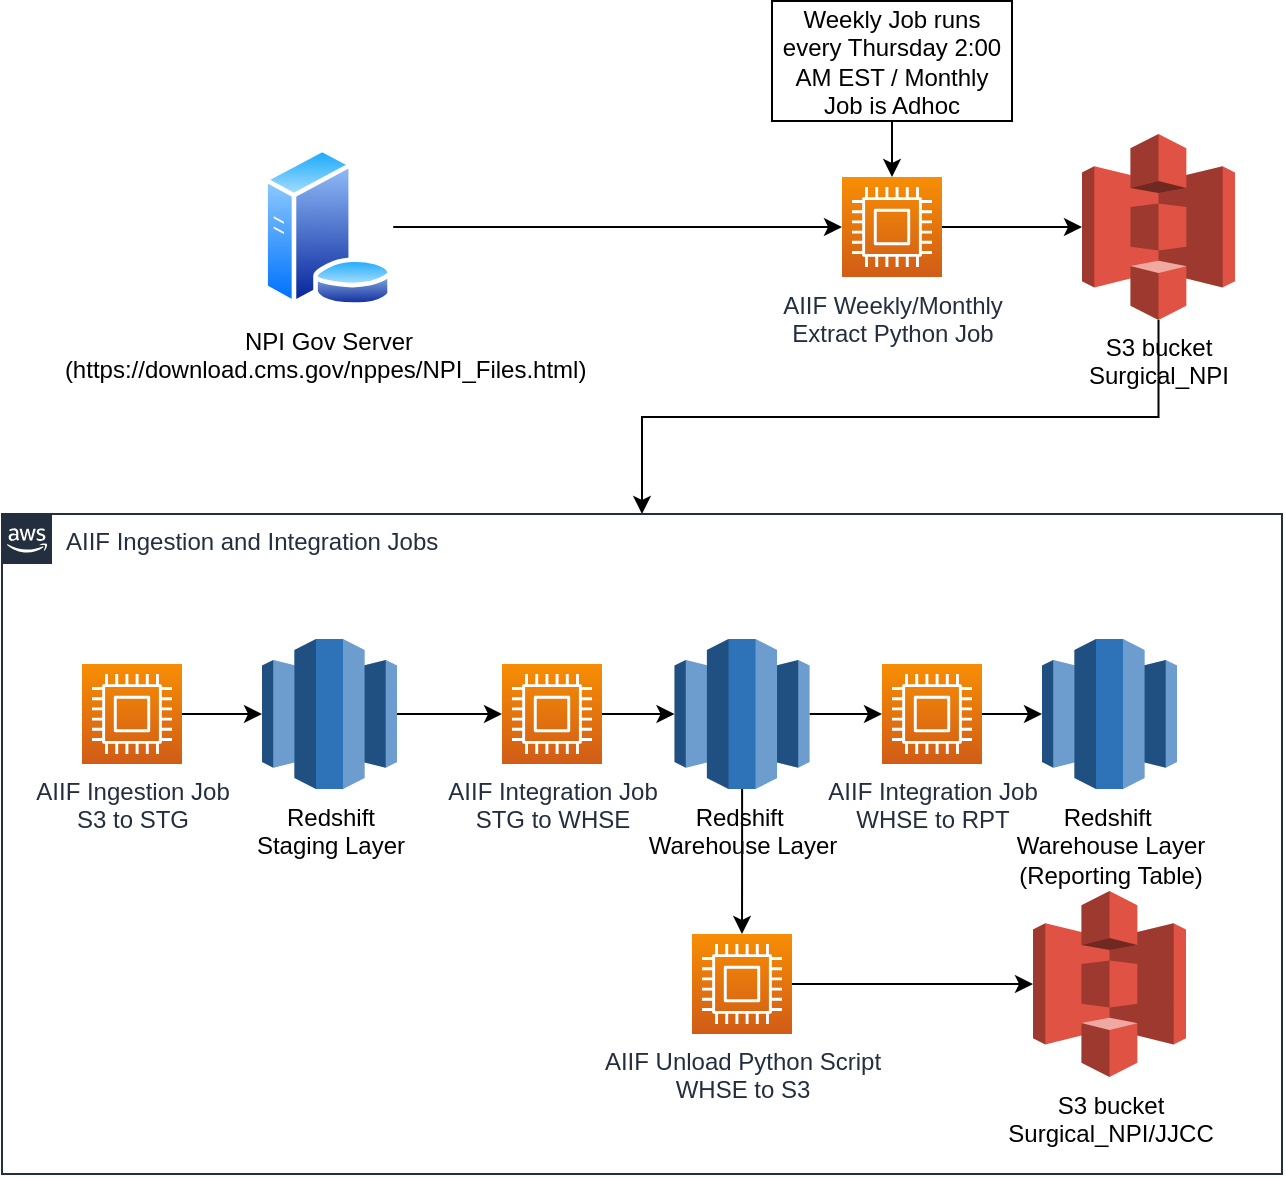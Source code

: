 <mxfile version="20.2.8" type="github"><diagram id="atAbIjgkUXJymQfG_e_3" name="Page-1"><mxGraphModel dx="868" dy="1582" grid="1" gridSize="10" guides="1" tooltips="1" connect="1" arrows="1" fold="1" page="1" pageScale="1" pageWidth="850" pageHeight="1100" math="0" shadow="0"><root><mxCell id="0"/><mxCell id="1" parent="0"/><mxCell id="DNjd_hqQomR7M6jAyOCP-28" value="" style="edgeStyle=orthogonalEdgeStyle;rounded=0;orthogonalLoop=1;jettySize=auto;html=1;startArrow=none;" edge="1" parent="1" source="DNjd_hqQomR7M6jAyOCP-45" target="DNjd_hqQomR7M6jAyOCP-27"><mxGeometry relative="1" as="geometry"/></mxCell><mxCell id="DNjd_hqQomR7M6jAyOCP-59" value="" style="edgeStyle=orthogonalEdgeStyle;rounded=0;orthogonalLoop=1;jettySize=auto;html=1;entryX=0;entryY=0.5;entryDx=0;entryDy=0;entryPerimeter=0;" edge="1" parent="1" source="DNjd_hqQomR7M6jAyOCP-1" target="DNjd_hqQomR7M6jAyOCP-27"><mxGeometry relative="1" as="geometry"><mxPoint x="288.4" y="-423.5" as="targetPoint"/></mxGeometry></mxCell><mxCell id="DNjd_hqQomR7M6jAyOCP-1" value="NPI Gov Server&lt;br&gt;(https://download.cms.gov/nppes/NPI_Files.html)&amp;nbsp;" style="aspect=fixed;perimeter=ellipsePerimeter;html=1;align=center;shadow=0;dashed=0;spacingTop=3;image;image=img/lib/active_directory/database_server.svg;strokeColor=#000000;imageBackground=none;" vertex="1" parent="1"><mxGeometry x="170.0" y="-463.5" width="65.6" height="80" as="geometry"/></mxCell><mxCell id="DNjd_hqQomR7M6jAyOCP-30" style="edgeStyle=orthogonalEdgeStyle;rounded=0;orthogonalLoop=1;jettySize=auto;html=1;" edge="1" parent="1" source="DNjd_hqQomR7M6jAyOCP-8" target="DNjd_hqQomR7M6jAyOCP-12"><mxGeometry relative="1" as="geometry"><mxPoint x="508.25" y="-310" as="targetPoint"/></mxGeometry></mxCell><mxCell id="DNjd_hqQomR7M6jAyOCP-8" value="S3 bucket&lt;br&gt;Surgical_NPI" style="outlineConnect=0;dashed=0;verticalLabelPosition=bottom;verticalAlign=top;align=center;html=1;shape=mxgraph.aws3.s3;fillColor=#E05243;gradientColor=none;strokeColor=#000000;" vertex="1" parent="1"><mxGeometry x="580" y="-470" width="76.5" height="93" as="geometry"/></mxCell><mxCell id="DNjd_hqQomR7M6jAyOCP-12" value="AIIF Ingestion and Integration Jobs" style="points=[[0,0],[0.25,0],[0.5,0],[0.75,0],[1,0],[1,0.25],[1,0.5],[1,0.75],[1,1],[0.75,1],[0.5,1],[0.25,1],[0,1],[0,0.75],[0,0.5],[0,0.25]];outlineConnect=0;gradientColor=none;html=1;whiteSpace=wrap;fontSize=12;fontStyle=0;container=1;pointerEvents=0;collapsible=0;recursiveResize=0;shape=mxgraph.aws4.group;grIcon=mxgraph.aws4.group_aws_cloud_alt;strokeColor=#232F3E;fillColor=none;verticalAlign=top;align=left;spacingLeft=30;fontColor=#232F3E;dashed=0;" vertex="1" parent="1"><mxGeometry x="40" y="-280" width="640" height="330" as="geometry"/></mxCell><mxCell id="DNjd_hqQomR7M6jAyOCP-39" value="" style="edgeStyle=orthogonalEdgeStyle;rounded=0;orthogonalLoop=1;jettySize=auto;html=1;" edge="1" parent="DNjd_hqQomR7M6jAyOCP-12" source="DNjd_hqQomR7M6jAyOCP-15" target="DNjd_hqQomR7M6jAyOCP-38"><mxGeometry relative="1" as="geometry"/></mxCell><mxCell id="DNjd_hqQomR7M6jAyOCP-15" value="Redshift&lt;br&gt;Staging Layer" style="outlineConnect=0;dashed=0;verticalLabelPosition=bottom;verticalAlign=top;align=center;html=1;shape=mxgraph.aws3.redshift;fillColor=#2E73B8;gradientColor=none;strokeColor=#000000;" vertex="1" parent="DNjd_hqQomR7M6jAyOCP-12"><mxGeometry x="130" y="62.5" width="67.5" height="75" as="geometry"/></mxCell><mxCell id="DNjd_hqQomR7M6jAyOCP-33" value="" style="edgeStyle=orthogonalEdgeStyle;rounded=0;orthogonalLoop=1;jettySize=auto;html=1;" edge="1" parent="DNjd_hqQomR7M6jAyOCP-12" source="DNjd_hqQomR7M6jAyOCP-31" target="DNjd_hqQomR7M6jAyOCP-15"><mxGeometry relative="1" as="geometry"/></mxCell><mxCell id="DNjd_hqQomR7M6jAyOCP-31" value="AIIF Ingestion Job&lt;br&gt;S3 to STG" style="sketch=0;points=[[0,0,0],[0.25,0,0],[0.5,0,0],[0.75,0,0],[1,0,0],[0,1,0],[0.25,1,0],[0.5,1,0],[0.75,1,0],[1,1,0],[0,0.25,0],[0,0.5,0],[0,0.75,0],[1,0.25,0],[1,0.5,0],[1,0.75,0]];outlineConnect=0;fontColor=#232F3E;gradientColor=#F78E04;gradientDirection=north;fillColor=#D05C17;strokeColor=#ffffff;dashed=0;verticalLabelPosition=bottom;verticalAlign=top;align=center;html=1;fontSize=12;fontStyle=0;aspect=fixed;shape=mxgraph.aws4.resourceIcon;resIcon=mxgraph.aws4.compute;" vertex="1" parent="DNjd_hqQomR7M6jAyOCP-12"><mxGeometry x="40" y="75" width="50" height="50" as="geometry"/></mxCell><mxCell id="DNjd_hqQomR7M6jAyOCP-44" value="" style="edgeStyle=orthogonalEdgeStyle;rounded=0;orthogonalLoop=1;jettySize=auto;html=1;" edge="1" parent="DNjd_hqQomR7M6jAyOCP-12" source="DNjd_hqQomR7M6jAyOCP-32" target="DNjd_hqQomR7M6jAyOCP-43"><mxGeometry relative="1" as="geometry"/></mxCell><mxCell id="DNjd_hqQomR7M6jAyOCP-32" value="AIIF Integration Job&lt;br&gt;WHSE to RPT" style="sketch=0;points=[[0,0,0],[0.25,0,0],[0.5,0,0],[0.75,0,0],[1,0,0],[0,1,0],[0.25,1,0],[0.5,1,0],[0.75,1,0],[1,1,0],[0,0.25,0],[0,0.5,0],[0,0.75,0],[1,0.25,0],[1,0.5,0],[1,0.75,0]];outlineConnect=0;fontColor=#232F3E;gradientColor=#F78E04;gradientDirection=north;fillColor=#D05C17;strokeColor=#ffffff;dashed=0;verticalLabelPosition=bottom;verticalAlign=top;align=center;html=1;fontSize=12;fontStyle=0;aspect=fixed;shape=mxgraph.aws4.resourceIcon;resIcon=mxgraph.aws4.compute;" vertex="1" parent="DNjd_hqQomR7M6jAyOCP-12"><mxGeometry x="440" y="75" width="50" height="50" as="geometry"/></mxCell><mxCell id="DNjd_hqQomR7M6jAyOCP-41" value="" style="edgeStyle=orthogonalEdgeStyle;rounded=0;orthogonalLoop=1;jettySize=auto;html=1;" edge="1" parent="DNjd_hqQomR7M6jAyOCP-12" source="DNjd_hqQomR7M6jAyOCP-14" target="DNjd_hqQomR7M6jAyOCP-32"><mxGeometry relative="1" as="geometry"/></mxCell><mxCell id="DNjd_hqQomR7M6jAyOCP-56" value="" style="edgeStyle=orthogonalEdgeStyle;rounded=0;orthogonalLoop=1;jettySize=auto;html=1;" edge="1" parent="DNjd_hqQomR7M6jAyOCP-12" source="DNjd_hqQomR7M6jAyOCP-14" target="DNjd_hqQomR7M6jAyOCP-48"><mxGeometry relative="1" as="geometry"/></mxCell><mxCell id="DNjd_hqQomR7M6jAyOCP-14" value="Redshift&amp;nbsp;&lt;br&gt;Warehouse Layer" style="outlineConnect=0;dashed=0;verticalLabelPosition=bottom;verticalAlign=top;align=center;html=1;shape=mxgraph.aws3.redshift;fillColor=#2E73B8;gradientColor=none;strokeColor=#000000;" vertex="1" parent="DNjd_hqQomR7M6jAyOCP-12"><mxGeometry x="336.25" y="62.5" width="67.5" height="75" as="geometry"/></mxCell><mxCell id="DNjd_hqQomR7M6jAyOCP-40" value="" style="edgeStyle=orthogonalEdgeStyle;rounded=0;orthogonalLoop=1;jettySize=auto;html=1;" edge="1" parent="DNjd_hqQomR7M6jAyOCP-12" source="DNjd_hqQomR7M6jAyOCP-38" target="DNjd_hqQomR7M6jAyOCP-14"><mxGeometry relative="1" as="geometry"/></mxCell><mxCell id="DNjd_hqQomR7M6jAyOCP-38" value="AIIF Integration Job&lt;br&gt;STG to WHSE" style="sketch=0;points=[[0,0,0],[0.25,0,0],[0.5,0,0],[0.75,0,0],[1,0,0],[0,1,0],[0.25,1,0],[0.5,1,0],[0.75,1,0],[1,1,0],[0,0.25,0],[0,0.5,0],[0,0.75,0],[1,0.25,0],[1,0.5,0],[1,0.75,0]];outlineConnect=0;fontColor=#232F3E;gradientColor=#F78E04;gradientDirection=north;fillColor=#D05C17;strokeColor=#ffffff;dashed=0;verticalLabelPosition=bottom;verticalAlign=top;align=center;html=1;fontSize=12;fontStyle=0;aspect=fixed;shape=mxgraph.aws4.resourceIcon;resIcon=mxgraph.aws4.compute;" vertex="1" parent="DNjd_hqQomR7M6jAyOCP-12"><mxGeometry x="250" y="75" width="50" height="50" as="geometry"/></mxCell><mxCell id="DNjd_hqQomR7M6jAyOCP-43" value="Redshift&amp;nbsp;&lt;br&gt;Warehouse Layer&lt;br&gt;(Reporting Table)" style="outlineConnect=0;dashed=0;verticalLabelPosition=bottom;verticalAlign=top;align=center;html=1;shape=mxgraph.aws3.redshift;fillColor=#2E73B8;gradientColor=none;strokeColor=#000000;" vertex="1" parent="DNjd_hqQomR7M6jAyOCP-12"><mxGeometry x="520" y="62.5" width="67.5" height="75" as="geometry"/></mxCell><mxCell id="DNjd_hqQomR7M6jAyOCP-51" value="" style="edgeStyle=orthogonalEdgeStyle;rounded=0;orthogonalLoop=1;jettySize=auto;html=1;" edge="1" parent="DNjd_hqQomR7M6jAyOCP-12" source="DNjd_hqQomR7M6jAyOCP-48" target="DNjd_hqQomR7M6jAyOCP-50"><mxGeometry relative="1" as="geometry"/></mxCell><mxCell id="DNjd_hqQomR7M6jAyOCP-48" value="AIIF Unload Python Script&lt;br&gt;WHSE to S3" style="sketch=0;points=[[0,0,0],[0.25,0,0],[0.5,0,0],[0.75,0,0],[1,0,0],[0,1,0],[0.25,1,0],[0.5,1,0],[0.75,1,0],[1,1,0],[0,0.25,0],[0,0.5,0],[0,0.75,0],[1,0.25,0],[1,0.5,0],[1,0.75,0]];outlineConnect=0;fontColor=#232F3E;gradientColor=#F78E04;gradientDirection=north;fillColor=#D05C17;strokeColor=#ffffff;dashed=0;verticalLabelPosition=bottom;verticalAlign=top;align=center;html=1;fontSize=12;fontStyle=0;aspect=fixed;shape=mxgraph.aws4.resourceIcon;resIcon=mxgraph.aws4.compute;" vertex="1" parent="DNjd_hqQomR7M6jAyOCP-12"><mxGeometry x="345" y="210" width="50" height="50" as="geometry"/></mxCell><mxCell id="DNjd_hqQomR7M6jAyOCP-50" value="S3 bucket&lt;br&gt;Surgical_NPI/JJCC" style="outlineConnect=0;dashed=0;verticalLabelPosition=bottom;verticalAlign=top;align=center;html=1;shape=mxgraph.aws3.s3;fillColor=#E05243;gradientColor=none;strokeColor=#000000;" vertex="1" parent="DNjd_hqQomR7M6jAyOCP-12"><mxGeometry x="515.5" y="188.5" width="76.5" height="93" as="geometry"/></mxCell><mxCell id="DNjd_hqQomR7M6jAyOCP-29" value="" style="edgeStyle=orthogonalEdgeStyle;rounded=0;orthogonalLoop=1;jettySize=auto;html=1;" edge="1" parent="1" source="DNjd_hqQomR7M6jAyOCP-27" target="DNjd_hqQomR7M6jAyOCP-8"><mxGeometry relative="1" as="geometry"/></mxCell><mxCell id="DNjd_hqQomR7M6jAyOCP-27" value="AIIF Weekly/Monthly &lt;br&gt;Extract Python Job" style="sketch=0;points=[[0,0,0],[0.25,0,0],[0.5,0,0],[0.75,0,0],[1,0,0],[0,1,0],[0.25,1,0],[0.5,1,0],[0.75,1,0],[1,1,0],[0,0.25,0],[0,0.5,0],[0,0.75,0],[1,0.25,0],[1,0.5,0],[1,0.75,0]];outlineConnect=0;fontColor=#232F3E;gradientColor=#F78E04;gradientDirection=north;fillColor=#D05C17;strokeColor=#ffffff;dashed=0;verticalLabelPosition=bottom;verticalAlign=top;align=center;html=1;fontSize=12;fontStyle=0;aspect=fixed;shape=mxgraph.aws4.resourceIcon;resIcon=mxgraph.aws4.compute;" vertex="1" parent="1"><mxGeometry x="460" y="-448.5" width="50" height="50" as="geometry"/></mxCell><mxCell id="DNjd_hqQomR7M6jAyOCP-45" value="Weekly Job runs every Thursday 2:00 AM EST / Monthly Job is Adhoc" style="whiteSpace=wrap;html=1;strokeColor=#000000;" vertex="1" parent="1"><mxGeometry x="425" y="-536.5" width="120" height="60" as="geometry"/></mxCell></root></mxGraphModel></diagram></mxfile>
